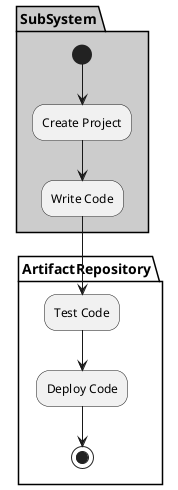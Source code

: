 @startuml

partition "ArtifactRepository" {

}

partition SubSystem  #cccccc {
  (*) --> "Create Project"
  --> "Write Code"
}

partition "ArtifactRepository" {
  "Write Code" --> "Test Code"
  "Test Code" --> "Deploy Code"
  "Deploy Code" --> (*)
}

@enduml
